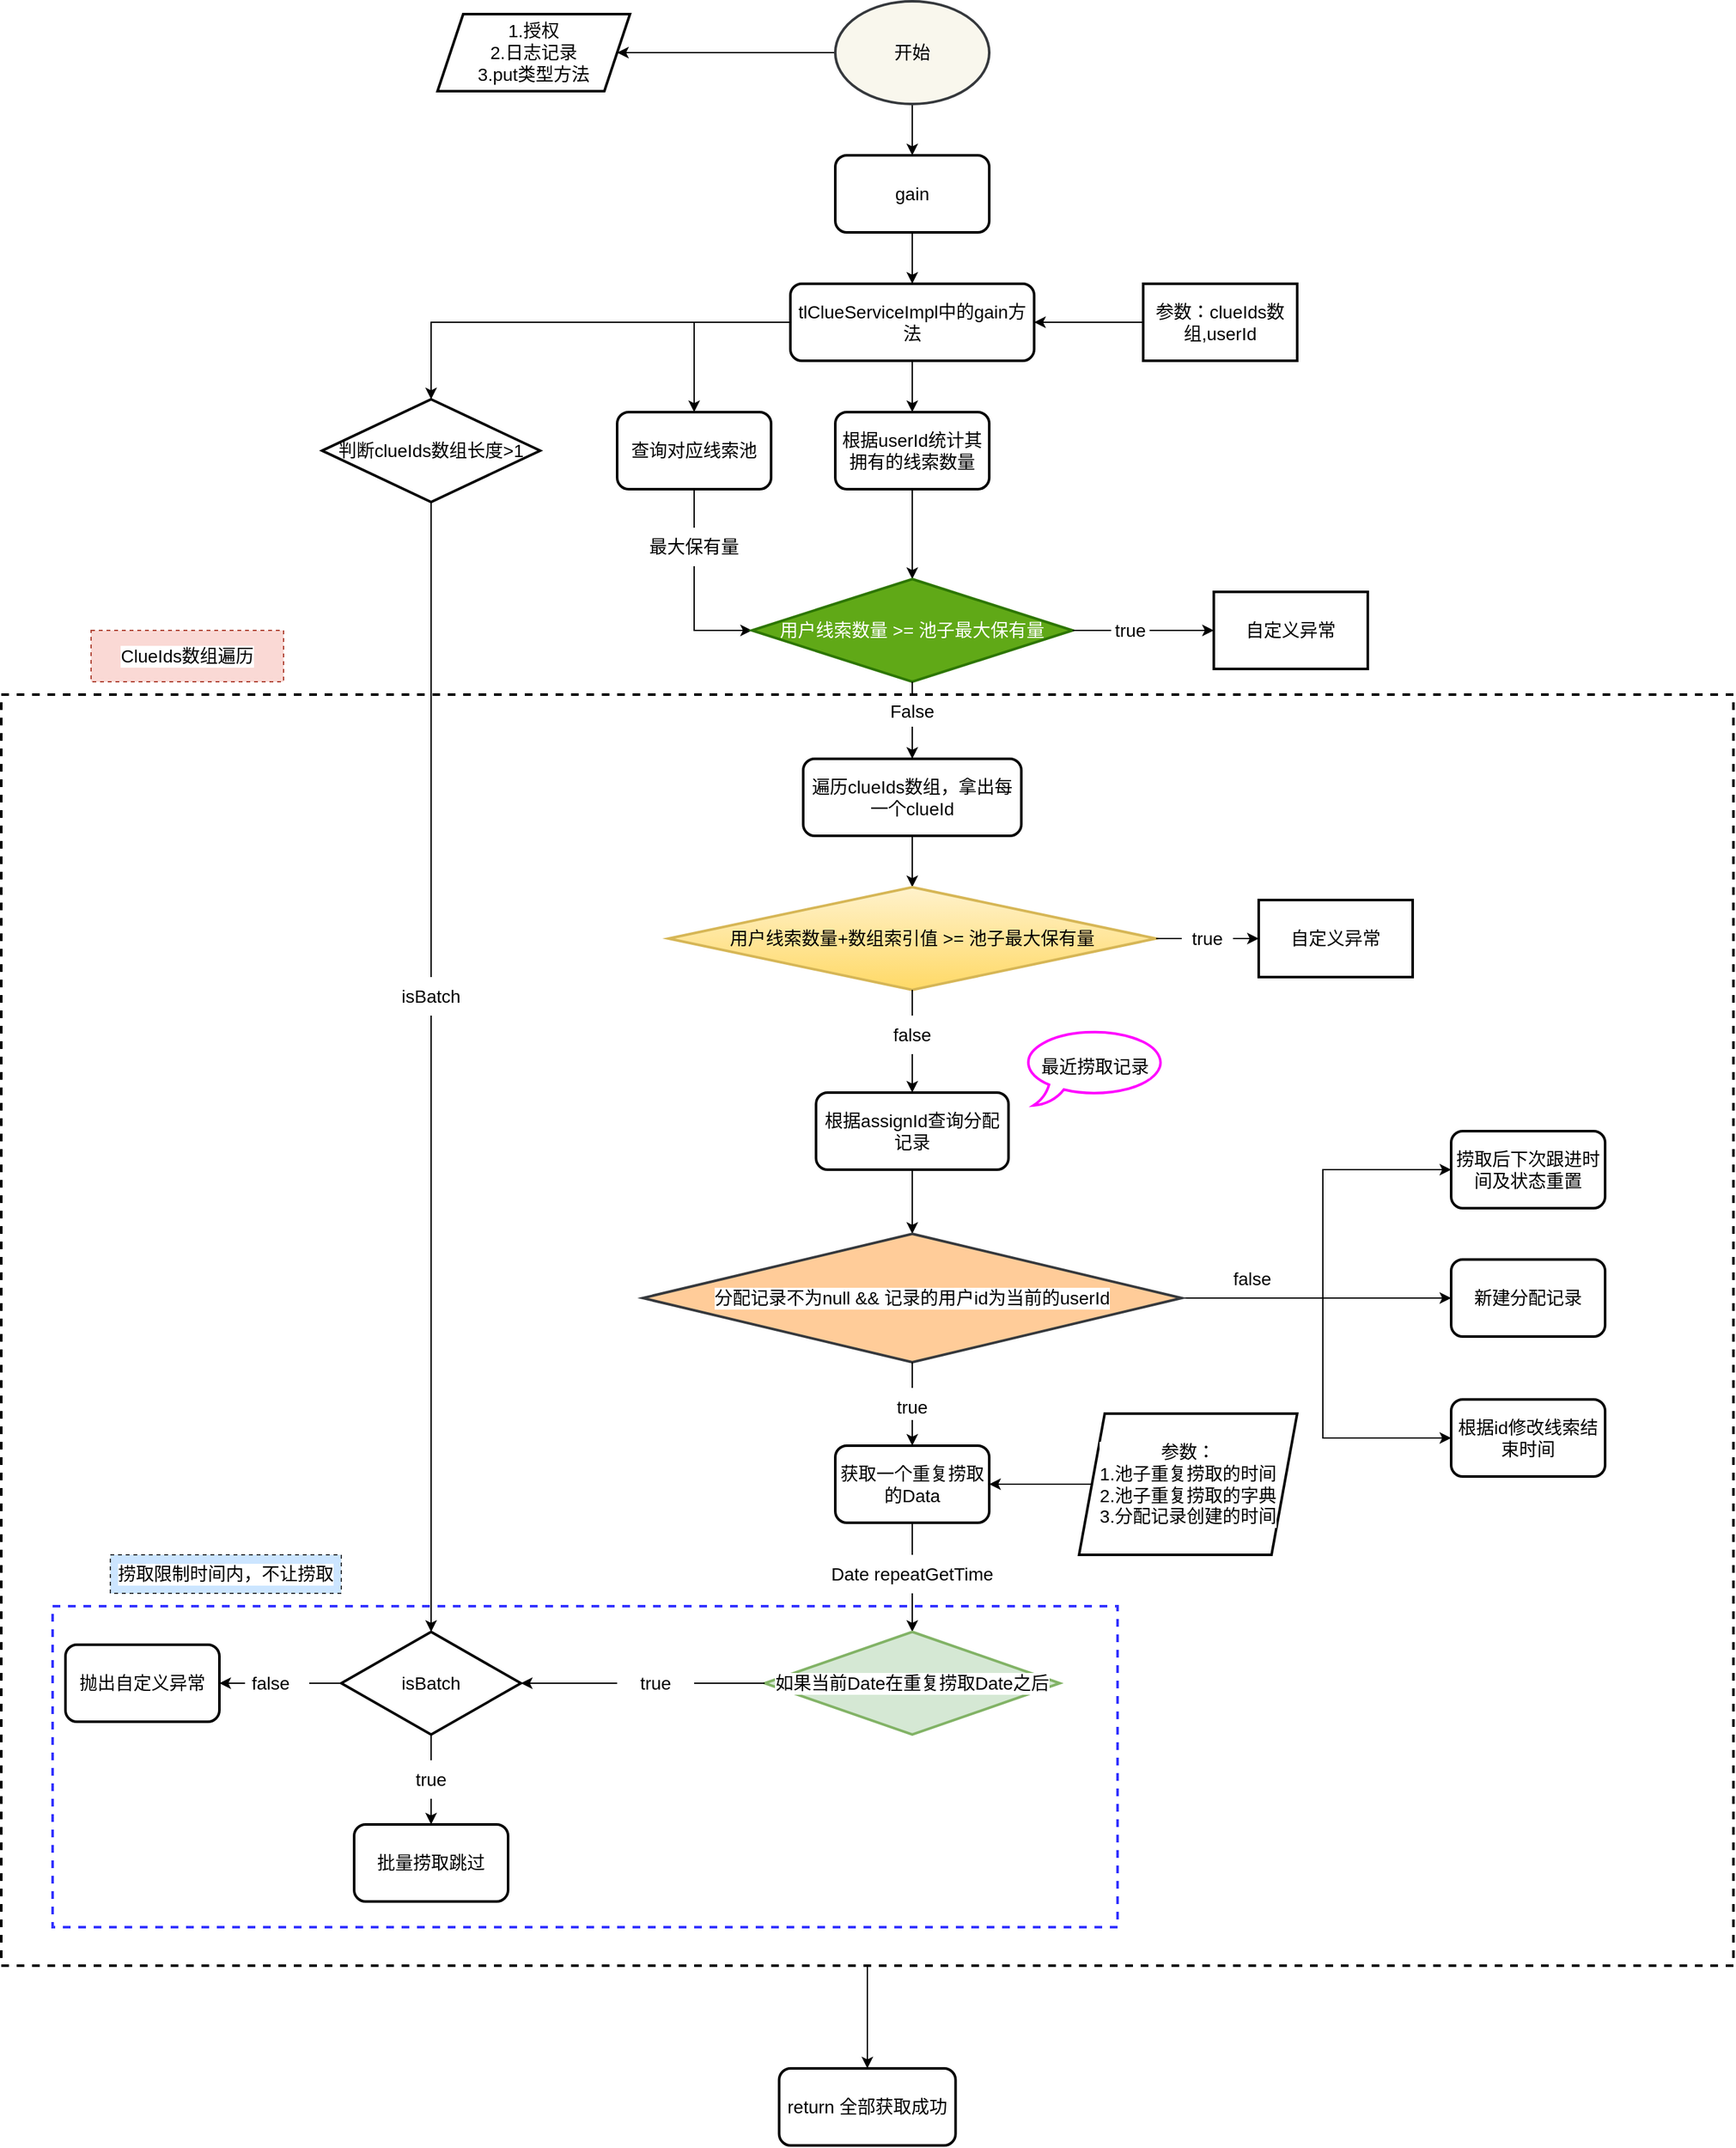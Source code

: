 <mxfile version="18.1.3" type="github">
  <diagram id="KjHWWoCJxuQJ72HRNBTu" name="第 1 页">
    <mxGraphModel dx="3422" dy="1538" grid="1" gridSize="10" guides="1" tooltips="1" connect="1" arrows="1" fold="1" page="1" pageScale="1" pageWidth="827" pageHeight="1169" math="0" shadow="0">
      <root>
        <mxCell id="0" />
        <mxCell id="1" parent="0" />
        <mxCell id="9tJJCU2KlGgRThkZYkHL-94" value="" style="rounded=0;whiteSpace=wrap;html=1;labelBackgroundColor=#FFFFFF;fontSize=14;strokeWidth=2;fillColor=none;dashed=1;strokeColor=#3333FF;" vertex="1" parent="1">
          <mxGeometry x="-270" y="1270" width="830" height="250" as="geometry" />
        </mxCell>
        <mxCell id="9tJJCU2KlGgRThkZYkHL-93" style="edgeStyle=orthogonalEdgeStyle;rounded=0;orthogonalLoop=1;jettySize=auto;html=1;entryX=0.5;entryY=0;entryDx=0;entryDy=0;fontSize=14;" edge="1" parent="1" source="9tJJCU2KlGgRThkZYkHL-88" target="9tJJCU2KlGgRThkZYkHL-92">
          <mxGeometry relative="1" as="geometry" />
        </mxCell>
        <mxCell id="9tJJCU2KlGgRThkZYkHL-88" value="" style="rounded=0;whiteSpace=wrap;html=1;labelBackgroundColor=#FFFFFF;fontSize=14;strokeWidth=2;fillColor=none;dashed=1;" vertex="1" parent="1">
          <mxGeometry x="-310" y="560" width="1350" height="990" as="geometry" />
        </mxCell>
        <mxCell id="9tJJCU2KlGgRThkZYkHL-3" style="edgeStyle=orthogonalEdgeStyle;rounded=0;orthogonalLoop=1;jettySize=auto;html=1;entryX=0.5;entryY=0;entryDx=0;entryDy=0;fontSize=14;" edge="1" parent="1" source="9tJJCU2KlGgRThkZYkHL-1" target="9tJJCU2KlGgRThkZYkHL-2">
          <mxGeometry relative="1" as="geometry" />
        </mxCell>
        <mxCell id="9tJJCU2KlGgRThkZYkHL-5" style="edgeStyle=orthogonalEdgeStyle;rounded=0;orthogonalLoop=1;jettySize=auto;html=1;entryX=1;entryY=0.5;entryDx=0;entryDy=0;fontSize=14;" edge="1" parent="1" source="9tJJCU2KlGgRThkZYkHL-1" target="9tJJCU2KlGgRThkZYkHL-4">
          <mxGeometry relative="1" as="geometry" />
        </mxCell>
        <mxCell id="9tJJCU2KlGgRThkZYkHL-1" value="&lt;font style=&quot;font-size: 14px;&quot;&gt;开始&lt;/font&gt;" style="ellipse;whiteSpace=wrap;html=1;strokeWidth=2;fillColor=#f9f7ed;strokeColor=#36393d;" vertex="1" parent="1">
          <mxGeometry x="340" y="20" width="120" height="80" as="geometry" />
        </mxCell>
        <mxCell id="9tJJCU2KlGgRThkZYkHL-7" style="edgeStyle=orthogonalEdgeStyle;rounded=0;orthogonalLoop=1;jettySize=auto;html=1;entryX=0.5;entryY=0;entryDx=0;entryDy=0;fontSize=14;" edge="1" parent="1" source="9tJJCU2KlGgRThkZYkHL-2" target="9tJJCU2KlGgRThkZYkHL-6">
          <mxGeometry relative="1" as="geometry" />
        </mxCell>
        <mxCell id="9tJJCU2KlGgRThkZYkHL-2" value="gain" style="rounded=1;whiteSpace=wrap;html=1;fontSize=14;strokeWidth=2;" vertex="1" parent="1">
          <mxGeometry x="340" y="140" width="120" height="60" as="geometry" />
        </mxCell>
        <mxCell id="9tJJCU2KlGgRThkZYkHL-4" value="1.授权&lt;br&gt;2.日志记录&lt;br&gt;3.put类型方法" style="shape=parallelogram;perimeter=parallelogramPerimeter;whiteSpace=wrap;html=1;fixedSize=1;fontSize=14;strokeWidth=2;" vertex="1" parent="1">
          <mxGeometry x="30" y="30" width="150" height="60" as="geometry" />
        </mxCell>
        <mxCell id="9tJJCU2KlGgRThkZYkHL-11" style="edgeStyle=orthogonalEdgeStyle;rounded=0;orthogonalLoop=1;jettySize=auto;html=1;entryX=0.5;entryY=0;entryDx=0;entryDy=0;fontSize=14;" edge="1" parent="1" source="9tJJCU2KlGgRThkZYkHL-6" target="9tJJCU2KlGgRThkZYkHL-10">
          <mxGeometry relative="1" as="geometry" />
        </mxCell>
        <mxCell id="9tJJCU2KlGgRThkZYkHL-13" style="edgeStyle=orthogonalEdgeStyle;rounded=0;orthogonalLoop=1;jettySize=auto;html=1;entryX=0.5;entryY=0;entryDx=0;entryDy=0;fontSize=14;" edge="1" parent="1" source="9tJJCU2KlGgRThkZYkHL-6" target="9tJJCU2KlGgRThkZYkHL-12">
          <mxGeometry relative="1" as="geometry" />
        </mxCell>
        <mxCell id="9tJJCU2KlGgRThkZYkHL-15" style="edgeStyle=orthogonalEdgeStyle;rounded=0;orthogonalLoop=1;jettySize=auto;html=1;entryX=0.5;entryY=0;entryDx=0;entryDy=0;fontSize=14;" edge="1" parent="1" source="9tJJCU2KlGgRThkZYkHL-6" target="9tJJCU2KlGgRThkZYkHL-14">
          <mxGeometry relative="1" as="geometry" />
        </mxCell>
        <mxCell id="9tJJCU2KlGgRThkZYkHL-6" value="tlClueServiceImpl中的gain方法" style="rounded=1;whiteSpace=wrap;html=1;fontSize=14;strokeWidth=2;" vertex="1" parent="1">
          <mxGeometry x="305" y="240" width="190" height="60" as="geometry" />
        </mxCell>
        <mxCell id="9tJJCU2KlGgRThkZYkHL-9" style="edgeStyle=orthogonalEdgeStyle;rounded=0;orthogonalLoop=1;jettySize=auto;html=1;entryX=1;entryY=0.5;entryDx=0;entryDy=0;fontSize=14;" edge="1" parent="1" source="9tJJCU2KlGgRThkZYkHL-8" target="9tJJCU2KlGgRThkZYkHL-6">
          <mxGeometry relative="1" as="geometry" />
        </mxCell>
        <mxCell id="9tJJCU2KlGgRThkZYkHL-8" value="参数：clueIds数组,userId" style="rounded=0;whiteSpace=wrap;html=1;fontSize=14;strokeWidth=2;" vertex="1" parent="1">
          <mxGeometry x="580" y="240" width="120" height="60" as="geometry" />
        </mxCell>
        <mxCell id="9tJJCU2KlGgRThkZYkHL-69" style="edgeStyle=orthogonalEdgeStyle;rounded=0;orthogonalLoop=1;jettySize=auto;html=1;entryX=0.5;entryY=0;entryDx=0;entryDy=0;fontSize=14;startArrow=none;" edge="1" parent="1" source="9tJJCU2KlGgRThkZYkHL-70" target="9tJJCU2KlGgRThkZYkHL-68">
          <mxGeometry relative="1" as="geometry">
            <Array as="points">
              <mxPoint x="25" y="1290" />
            </Array>
          </mxGeometry>
        </mxCell>
        <mxCell id="9tJJCU2KlGgRThkZYkHL-10" value="判断clueIds数组长度&amp;gt;1" style="rhombus;whiteSpace=wrap;html=1;fontSize=14;strokeWidth=2;" vertex="1" parent="1">
          <mxGeometry x="-60" y="330" width="170" height="80" as="geometry" />
        </mxCell>
        <mxCell id="9tJJCU2KlGgRThkZYkHL-18" style="edgeStyle=orthogonalEdgeStyle;rounded=0;orthogonalLoop=1;jettySize=auto;html=1;entryX=0;entryY=0.5;entryDx=0;entryDy=0;fontSize=14;startArrow=none;" edge="1" parent="1" source="9tJJCU2KlGgRThkZYkHL-19" target="9tJJCU2KlGgRThkZYkHL-16">
          <mxGeometry relative="1" as="geometry">
            <Array as="points">
              <mxPoint x="230" y="510" />
            </Array>
          </mxGeometry>
        </mxCell>
        <mxCell id="9tJJCU2KlGgRThkZYkHL-12" value="查询对应线索池" style="rounded=1;whiteSpace=wrap;html=1;fontSize=14;strokeWidth=2;" vertex="1" parent="1">
          <mxGeometry x="170" y="340" width="120" height="60" as="geometry" />
        </mxCell>
        <mxCell id="9tJJCU2KlGgRThkZYkHL-17" style="edgeStyle=orthogonalEdgeStyle;rounded=0;orthogonalLoop=1;jettySize=auto;html=1;entryX=0.5;entryY=0;entryDx=0;entryDy=0;fontSize=14;" edge="1" parent="1" source="9tJJCU2KlGgRThkZYkHL-14" target="9tJJCU2KlGgRThkZYkHL-16">
          <mxGeometry relative="1" as="geometry" />
        </mxCell>
        <mxCell id="9tJJCU2KlGgRThkZYkHL-14" value="根据userId统计其拥有的线索数量" style="rounded=1;whiteSpace=wrap;html=1;fontSize=14;strokeWidth=2;" vertex="1" parent="1">
          <mxGeometry x="340" y="340" width="120" height="60" as="geometry" />
        </mxCell>
        <mxCell id="9tJJCU2KlGgRThkZYkHL-22" style="edgeStyle=orthogonalEdgeStyle;rounded=0;orthogonalLoop=1;jettySize=auto;html=1;entryX=0;entryY=0.5;entryDx=0;entryDy=0;fontSize=14;startArrow=none;" edge="1" parent="1" source="9tJJCU2KlGgRThkZYkHL-23" target="9tJJCU2KlGgRThkZYkHL-21">
          <mxGeometry relative="1" as="geometry" />
        </mxCell>
        <mxCell id="9tJJCU2KlGgRThkZYkHL-26" style="edgeStyle=orthogonalEdgeStyle;rounded=0;orthogonalLoop=1;jettySize=auto;html=1;entryX=0.5;entryY=0;entryDx=0;entryDy=0;fontSize=14;startArrow=none;" edge="1" parent="1" source="9tJJCU2KlGgRThkZYkHL-27" target="9tJJCU2KlGgRThkZYkHL-25">
          <mxGeometry relative="1" as="geometry" />
        </mxCell>
        <mxCell id="9tJJCU2KlGgRThkZYkHL-16" value="用户线索数量 &amp;gt;= 池子最大保有量" style="rhombus;whiteSpace=wrap;html=1;fontSize=14;strokeWidth=2;fillColor=#60a917;fontColor=#ffffff;strokeColor=#2D7600;" vertex="1" parent="1">
          <mxGeometry x="275" y="470" width="250" height="80" as="geometry" />
        </mxCell>
        <mxCell id="9tJJCU2KlGgRThkZYkHL-19" value="最大保有量" style="text;html=1;strokeColor=none;fillColor=none;align=center;verticalAlign=middle;whiteSpace=wrap;rounded=0;fontSize=14;" vertex="1" parent="1">
          <mxGeometry x="190" y="430" width="80" height="30" as="geometry" />
        </mxCell>
        <mxCell id="9tJJCU2KlGgRThkZYkHL-20" value="" style="edgeStyle=orthogonalEdgeStyle;rounded=0;orthogonalLoop=1;jettySize=auto;html=1;entryX=0.5;entryY=0;entryDx=0;entryDy=0;fontSize=14;endArrow=none;" edge="1" parent="1" source="9tJJCU2KlGgRThkZYkHL-12" target="9tJJCU2KlGgRThkZYkHL-19">
          <mxGeometry relative="1" as="geometry">
            <mxPoint x="230" y="400" as="sourcePoint" />
            <mxPoint x="275" y="490" as="targetPoint" />
          </mxGeometry>
        </mxCell>
        <mxCell id="9tJJCU2KlGgRThkZYkHL-21" value="自定义异常" style="rounded=0;whiteSpace=wrap;html=1;fontSize=14;strokeWidth=2;" vertex="1" parent="1">
          <mxGeometry x="635" y="480" width="120" height="60" as="geometry" />
        </mxCell>
        <mxCell id="9tJJCU2KlGgRThkZYkHL-23" value="true" style="text;html=1;strokeColor=none;fillColor=none;align=center;verticalAlign=middle;whiteSpace=wrap;rounded=0;fontSize=14;" vertex="1" parent="1">
          <mxGeometry x="555" y="495" width="30" height="30" as="geometry" />
        </mxCell>
        <mxCell id="9tJJCU2KlGgRThkZYkHL-24" value="" style="edgeStyle=orthogonalEdgeStyle;rounded=0;orthogonalLoop=1;jettySize=auto;html=1;entryX=0;entryY=0.5;entryDx=0;entryDy=0;fontSize=14;endArrow=none;" edge="1" parent="1" source="9tJJCU2KlGgRThkZYkHL-16" target="9tJJCU2KlGgRThkZYkHL-23">
          <mxGeometry relative="1" as="geometry">
            <mxPoint x="520" y="510" as="sourcePoint" />
            <mxPoint x="635" y="510" as="targetPoint" />
          </mxGeometry>
        </mxCell>
        <mxCell id="9tJJCU2KlGgRThkZYkHL-30" style="edgeStyle=orthogonalEdgeStyle;rounded=0;orthogonalLoop=1;jettySize=auto;html=1;entryX=0.5;entryY=0;entryDx=0;entryDy=0;fontSize=14;" edge="1" parent="1" source="9tJJCU2KlGgRThkZYkHL-25" target="9tJJCU2KlGgRThkZYkHL-29">
          <mxGeometry relative="1" as="geometry" />
        </mxCell>
        <mxCell id="9tJJCU2KlGgRThkZYkHL-25" value="遍历clueIds数组，拿出每一个clueId" style="rounded=1;whiteSpace=wrap;html=1;fontSize=14;strokeWidth=2;" vertex="1" parent="1">
          <mxGeometry x="315" y="610" width="170" height="60" as="geometry" />
        </mxCell>
        <mxCell id="9tJJCU2KlGgRThkZYkHL-27" value="False" style="text;html=1;strokeColor=none;fillColor=none;align=center;verticalAlign=middle;whiteSpace=wrap;rounded=0;fontSize=14;" vertex="1" parent="1">
          <mxGeometry x="370" y="560" width="60" height="25" as="geometry" />
        </mxCell>
        <mxCell id="9tJJCU2KlGgRThkZYkHL-28" value="" style="edgeStyle=orthogonalEdgeStyle;rounded=0;orthogonalLoop=1;jettySize=auto;html=1;entryX=0.5;entryY=0;entryDx=0;entryDy=0;fontSize=14;endArrow=none;" edge="1" parent="1" source="9tJJCU2KlGgRThkZYkHL-16" target="9tJJCU2KlGgRThkZYkHL-27">
          <mxGeometry relative="1" as="geometry">
            <mxPoint x="400" y="550" as="sourcePoint" />
            <mxPoint x="400" y="600" as="targetPoint" />
            <Array as="points">
              <mxPoint x="400" y="560" />
              <mxPoint x="400" y="560" />
            </Array>
          </mxGeometry>
        </mxCell>
        <mxCell id="9tJJCU2KlGgRThkZYkHL-33" style="edgeStyle=orthogonalEdgeStyle;rounded=0;orthogonalLoop=1;jettySize=auto;html=1;entryX=0;entryY=0.5;entryDx=0;entryDy=0;fontSize=14;startArrow=none;" edge="1" parent="1" source="9tJJCU2KlGgRThkZYkHL-34" target="9tJJCU2KlGgRThkZYkHL-32">
          <mxGeometry relative="1" as="geometry" />
        </mxCell>
        <mxCell id="9tJJCU2KlGgRThkZYkHL-47" style="edgeStyle=orthogonalEdgeStyle;rounded=0;orthogonalLoop=1;jettySize=auto;html=1;entryX=0.5;entryY=0;entryDx=0;entryDy=0;fontSize=14;startArrow=none;" edge="1" parent="1" source="9tJJCU2KlGgRThkZYkHL-44" target="9tJJCU2KlGgRThkZYkHL-40">
          <mxGeometry relative="1" as="geometry" />
        </mxCell>
        <mxCell id="9tJJCU2KlGgRThkZYkHL-29" value="用户线索数量+数组索引值 &amp;gt;= 池子最大保有量" style="rhombus;whiteSpace=wrap;html=1;fontSize=14;strokeWidth=2;fillColor=#fff2cc;gradientColor=#ffd966;strokeColor=#d6b656;" vertex="1" parent="1">
          <mxGeometry x="210" y="710" width="380" height="80" as="geometry" />
        </mxCell>
        <mxCell id="9tJJCU2KlGgRThkZYkHL-32" value="自定义异常" style="rounded=0;whiteSpace=wrap;html=1;fontSize=14;strokeWidth=2;" vertex="1" parent="1">
          <mxGeometry x="670" y="720" width="120" height="60" as="geometry" />
        </mxCell>
        <mxCell id="9tJJCU2KlGgRThkZYkHL-34" value="true" style="text;html=1;strokeColor=none;fillColor=none;align=center;verticalAlign=middle;whiteSpace=wrap;rounded=0;fontSize=14;" vertex="1" parent="1">
          <mxGeometry x="610" y="735" width="40" height="30" as="geometry" />
        </mxCell>
        <mxCell id="9tJJCU2KlGgRThkZYkHL-39" value="" style="endArrow=none;html=1;rounded=0;fontSize=14;exitX=1;exitY=0.5;exitDx=0;exitDy=0;entryX=0;entryY=0.5;entryDx=0;entryDy=0;" edge="1" parent="1" source="9tJJCU2KlGgRThkZYkHL-29" target="9tJJCU2KlGgRThkZYkHL-34">
          <mxGeometry width="50" height="50" relative="1" as="geometry">
            <mxPoint x="590" y="770" as="sourcePoint" />
            <mxPoint x="640" y="720" as="targetPoint" />
          </mxGeometry>
        </mxCell>
        <mxCell id="9tJJCU2KlGgRThkZYkHL-51" style="edgeStyle=orthogonalEdgeStyle;rounded=0;orthogonalLoop=1;jettySize=auto;html=1;entryX=0.5;entryY=0;entryDx=0;entryDy=0;fontSize=14;" edge="1" parent="1" source="9tJJCU2KlGgRThkZYkHL-40" target="9tJJCU2KlGgRThkZYkHL-50">
          <mxGeometry relative="1" as="geometry" />
        </mxCell>
        <mxCell id="9tJJCU2KlGgRThkZYkHL-40" value="根据assignId查询分配记录" style="rounded=1;whiteSpace=wrap;html=1;fontSize=14;strokeWidth=2;" vertex="1" parent="1">
          <mxGeometry x="325" y="870" width="150" height="60" as="geometry" />
        </mxCell>
        <mxCell id="9tJJCU2KlGgRThkZYkHL-45" value="" style="edgeStyle=orthogonalEdgeStyle;rounded=0;orthogonalLoop=1;jettySize=auto;html=1;fontSize=14;endArrow=none;" edge="1" parent="1" source="9tJJCU2KlGgRThkZYkHL-29">
          <mxGeometry relative="1" as="geometry">
            <mxPoint x="400" y="790" as="sourcePoint" />
            <mxPoint x="400" y="790" as="targetPoint" />
            <Array as="points">
              <mxPoint x="400" y="790" />
              <mxPoint x="400" y="790" />
            </Array>
          </mxGeometry>
        </mxCell>
        <mxCell id="9tJJCU2KlGgRThkZYkHL-44" value="false" style="text;html=1;strokeColor=none;fillColor=none;align=center;verticalAlign=middle;whiteSpace=wrap;rounded=0;fontSize=14;" vertex="1" parent="1">
          <mxGeometry x="370" y="810" width="60" height="30" as="geometry" />
        </mxCell>
        <mxCell id="9tJJCU2KlGgRThkZYkHL-48" value="" style="edgeStyle=orthogonalEdgeStyle;rounded=0;orthogonalLoop=1;jettySize=auto;html=1;entryX=0.5;entryY=0;entryDx=0;entryDy=0;fontSize=14;endArrow=none;" edge="1" parent="1" source="9tJJCU2KlGgRThkZYkHL-29" target="9tJJCU2KlGgRThkZYkHL-44">
          <mxGeometry relative="1" as="geometry">
            <mxPoint x="400" y="790" as="sourcePoint" />
            <mxPoint x="400" y="870" as="targetPoint" />
          </mxGeometry>
        </mxCell>
        <mxCell id="9tJJCU2KlGgRThkZYkHL-57" style="edgeStyle=orthogonalEdgeStyle;rounded=0;orthogonalLoop=1;jettySize=auto;html=1;entryX=0.5;entryY=0;entryDx=0;entryDy=0;fontSize=14;startArrow=none;" edge="1" parent="1" source="9tJJCU2KlGgRThkZYkHL-58" target="9tJJCU2KlGgRThkZYkHL-52">
          <mxGeometry relative="1" as="geometry" />
        </mxCell>
        <mxCell id="9tJJCU2KlGgRThkZYkHL-83" style="edgeStyle=orthogonalEdgeStyle;rounded=0;orthogonalLoop=1;jettySize=auto;html=1;entryX=0;entryY=0.5;entryDx=0;entryDy=0;fontSize=14;" edge="1" parent="1" source="9tJJCU2KlGgRThkZYkHL-50" target="9tJJCU2KlGgRThkZYkHL-82">
          <mxGeometry relative="1" as="geometry">
            <Array as="points">
              <mxPoint x="720" y="1030" />
              <mxPoint x="720" y="930" />
            </Array>
          </mxGeometry>
        </mxCell>
        <mxCell id="9tJJCU2KlGgRThkZYkHL-85" style="edgeStyle=orthogonalEdgeStyle;rounded=0;orthogonalLoop=1;jettySize=auto;html=1;entryX=0;entryY=0.5;entryDx=0;entryDy=0;fontSize=14;" edge="1" parent="1" source="9tJJCU2KlGgRThkZYkHL-50" target="9tJJCU2KlGgRThkZYkHL-84">
          <mxGeometry relative="1" as="geometry" />
        </mxCell>
        <mxCell id="9tJJCU2KlGgRThkZYkHL-87" style="edgeStyle=orthogonalEdgeStyle;rounded=0;orthogonalLoop=1;jettySize=auto;html=1;entryX=0;entryY=0.5;entryDx=0;entryDy=0;fontSize=14;" edge="1" parent="1" source="9tJJCU2KlGgRThkZYkHL-50" target="9tJJCU2KlGgRThkZYkHL-86">
          <mxGeometry relative="1" as="geometry">
            <Array as="points">
              <mxPoint x="720" y="1030" />
              <mxPoint x="720" y="1139" />
            </Array>
          </mxGeometry>
        </mxCell>
        <mxCell id="9tJJCU2KlGgRThkZYkHL-50" value="分配记录不为null &amp;amp;&amp;amp; 记录的用户id为当前的userId" style="rhombus;whiteSpace=wrap;html=1;labelBackgroundColor=#FFFFFF;fontSize=14;strokeWidth=2;fillColor=#ffcc99;strokeColor=#36393d;" vertex="1" parent="1">
          <mxGeometry x="190" y="980" width="420" height="100" as="geometry" />
        </mxCell>
        <mxCell id="9tJJCU2KlGgRThkZYkHL-61" style="edgeStyle=orthogonalEdgeStyle;rounded=0;orthogonalLoop=1;jettySize=auto;html=1;entryX=0.5;entryY=0;entryDx=0;entryDy=0;fontSize=14;startArrow=none;" edge="1" parent="1" source="9tJJCU2KlGgRThkZYkHL-62" target="9tJJCU2KlGgRThkZYkHL-60">
          <mxGeometry relative="1" as="geometry" />
        </mxCell>
        <mxCell id="9tJJCU2KlGgRThkZYkHL-52" value="获取一个重复捞取的Data" style="rounded=1;whiteSpace=wrap;html=1;labelBackgroundColor=#FFFFFF;fontSize=14;strokeWidth=2;" vertex="1" parent="1">
          <mxGeometry x="340" y="1145" width="120" height="60" as="geometry" />
        </mxCell>
        <mxCell id="9tJJCU2KlGgRThkZYkHL-56" style="edgeStyle=orthogonalEdgeStyle;rounded=0;orthogonalLoop=1;jettySize=auto;html=1;entryX=1;entryY=0.5;entryDx=0;entryDy=0;fontSize=14;" edge="1" parent="1" source="9tJJCU2KlGgRThkZYkHL-55" target="9tJJCU2KlGgRThkZYkHL-52">
          <mxGeometry relative="1" as="geometry" />
        </mxCell>
        <mxCell id="9tJJCU2KlGgRThkZYkHL-55" value="参数：&lt;br&gt;1.池子重复捞取的时间&lt;br&gt;2.池子重复捞取的字典&lt;br&gt;3.分配记录创建的时间" style="shape=parallelogram;perimeter=parallelogramPerimeter;whiteSpace=wrap;html=1;fixedSize=1;labelBackgroundColor=#FFFFFF;fontSize=14;strokeWidth=2;align=center;" vertex="1" parent="1">
          <mxGeometry x="530" y="1120" width="170" height="110" as="geometry" />
        </mxCell>
        <mxCell id="9tJJCU2KlGgRThkZYkHL-58" value="true" style="text;html=1;strokeColor=none;fillColor=none;align=center;verticalAlign=middle;whiteSpace=wrap;rounded=0;labelBackgroundColor=#FFFFFF;fontSize=14;" vertex="1" parent="1">
          <mxGeometry x="370" y="1100" width="60" height="30" as="geometry" />
        </mxCell>
        <mxCell id="9tJJCU2KlGgRThkZYkHL-59" value="" style="edgeStyle=orthogonalEdgeStyle;rounded=0;orthogonalLoop=1;jettySize=auto;html=1;entryX=0.5;entryY=0;entryDx=0;entryDy=0;fontSize=14;endArrow=none;" edge="1" parent="1" source="9tJJCU2KlGgRThkZYkHL-50" target="9tJJCU2KlGgRThkZYkHL-58">
          <mxGeometry relative="1" as="geometry">
            <mxPoint x="400" y="1080" as="sourcePoint" />
            <mxPoint x="400" y="1130" as="targetPoint" />
          </mxGeometry>
        </mxCell>
        <mxCell id="9tJJCU2KlGgRThkZYkHL-65" style="edgeStyle=orthogonalEdgeStyle;rounded=0;orthogonalLoop=1;jettySize=auto;html=1;entryX=1;entryY=0.5;entryDx=0;entryDy=0;fontSize=14;startArrow=none;" edge="1" parent="1" source="9tJJCU2KlGgRThkZYkHL-66" target="9tJJCU2KlGgRThkZYkHL-68">
          <mxGeometry relative="1" as="geometry">
            <mxPoint x="130" y="1330" as="targetPoint" />
          </mxGeometry>
        </mxCell>
        <mxCell id="9tJJCU2KlGgRThkZYkHL-60" value="如果当前Date在重复捞取Date之后" style="rhombus;whiteSpace=wrap;html=1;labelBackgroundColor=#FFFFFF;fontSize=14;strokeWidth=2;fillColor=#d5e8d4;strokeColor=#82b366;" vertex="1" parent="1">
          <mxGeometry x="285" y="1290" width="230" height="80" as="geometry" />
        </mxCell>
        <mxCell id="9tJJCU2KlGgRThkZYkHL-62" value="Date repeatGetTime" style="text;html=1;strokeColor=none;fillColor=none;align=center;verticalAlign=middle;whiteSpace=wrap;rounded=0;labelBackgroundColor=#FFFFFF;fontSize=14;" vertex="1" parent="1">
          <mxGeometry x="330" y="1230" width="140" height="30" as="geometry" />
        </mxCell>
        <mxCell id="9tJJCU2KlGgRThkZYkHL-63" value="" style="edgeStyle=orthogonalEdgeStyle;rounded=0;orthogonalLoop=1;jettySize=auto;html=1;entryX=0.5;entryY=0;entryDx=0;entryDy=0;fontSize=14;endArrow=none;" edge="1" parent="1" source="9tJJCU2KlGgRThkZYkHL-52" target="9tJJCU2KlGgRThkZYkHL-62">
          <mxGeometry relative="1" as="geometry">
            <mxPoint x="400" y="1205" as="sourcePoint" />
            <mxPoint x="400" y="1260" as="targetPoint" />
          </mxGeometry>
        </mxCell>
        <mxCell id="9tJJCU2KlGgRThkZYkHL-66" value="true" style="text;html=1;strokeColor=none;fillColor=none;align=center;verticalAlign=middle;whiteSpace=wrap;rounded=0;labelBackgroundColor=#FFFFFF;fontSize=14;" vertex="1" parent="1">
          <mxGeometry x="170" y="1315" width="60" height="30" as="geometry" />
        </mxCell>
        <mxCell id="9tJJCU2KlGgRThkZYkHL-67" value="" style="edgeStyle=orthogonalEdgeStyle;rounded=0;orthogonalLoop=1;jettySize=auto;html=1;entryX=1;entryY=0.5;entryDx=0;entryDy=0;fontSize=14;endArrow=none;" edge="1" parent="1" source="9tJJCU2KlGgRThkZYkHL-60" target="9tJJCU2KlGgRThkZYkHL-66">
          <mxGeometry relative="1" as="geometry">
            <mxPoint x="285" y="1330" as="sourcePoint" />
            <mxPoint x="130" y="1330" as="targetPoint" />
          </mxGeometry>
        </mxCell>
        <mxCell id="9tJJCU2KlGgRThkZYkHL-73" style="edgeStyle=orthogonalEdgeStyle;rounded=0;orthogonalLoop=1;jettySize=auto;html=1;entryX=0.5;entryY=0;entryDx=0;entryDy=0;fontSize=14;startArrow=none;" edge="1" parent="1" source="9tJJCU2KlGgRThkZYkHL-76" target="9tJJCU2KlGgRThkZYkHL-72">
          <mxGeometry relative="1" as="geometry" />
        </mxCell>
        <mxCell id="9tJJCU2KlGgRThkZYkHL-75" style="edgeStyle=orthogonalEdgeStyle;rounded=0;orthogonalLoop=1;jettySize=auto;html=1;entryX=1;entryY=0.5;entryDx=0;entryDy=0;fontSize=14;startArrow=none;" edge="1" parent="1" source="9tJJCU2KlGgRThkZYkHL-80" target="9tJJCU2KlGgRThkZYkHL-74">
          <mxGeometry relative="1" as="geometry" />
        </mxCell>
        <mxCell id="9tJJCU2KlGgRThkZYkHL-68" value="isBatch" style="rhombus;whiteSpace=wrap;html=1;labelBackgroundColor=#FFFFFF;fontSize=14;strokeWidth=2;" vertex="1" parent="1">
          <mxGeometry x="-45" y="1290" width="140" height="80" as="geometry" />
        </mxCell>
        <mxCell id="9tJJCU2KlGgRThkZYkHL-70" value="isBatch" style="text;html=1;strokeColor=none;fillColor=none;align=center;verticalAlign=middle;whiteSpace=wrap;rounded=0;labelBackgroundColor=#FFFFFF;fontSize=14;" vertex="1" parent="1">
          <mxGeometry x="-5" y="780" width="60" height="30" as="geometry" />
        </mxCell>
        <mxCell id="9tJJCU2KlGgRThkZYkHL-71" value="" style="edgeStyle=orthogonalEdgeStyle;rounded=0;orthogonalLoop=1;jettySize=auto;html=1;fontSize=14;endArrow=none;entryX=0.5;entryY=0;entryDx=0;entryDy=0;" edge="1" parent="1" source="9tJJCU2KlGgRThkZYkHL-10" target="9tJJCU2KlGgRThkZYkHL-70">
          <mxGeometry relative="1" as="geometry">
            <mxPoint x="25" y="410" as="sourcePoint" />
            <mxPoint x="20" y="770" as="targetPoint" />
            <Array as="points" />
          </mxGeometry>
        </mxCell>
        <mxCell id="9tJJCU2KlGgRThkZYkHL-72" value="批量捞取跳过" style="rounded=1;whiteSpace=wrap;html=1;labelBackgroundColor=#FFFFFF;fontSize=14;strokeWidth=2;" vertex="1" parent="1">
          <mxGeometry x="-35" y="1440" width="120" height="60" as="geometry" />
        </mxCell>
        <mxCell id="9tJJCU2KlGgRThkZYkHL-74" value="抛出自定义异常" style="rounded=1;whiteSpace=wrap;html=1;labelBackgroundColor=#FFFFFF;fontSize=14;strokeWidth=2;" vertex="1" parent="1">
          <mxGeometry x="-260" y="1300" width="120" height="60" as="geometry" />
        </mxCell>
        <mxCell id="9tJJCU2KlGgRThkZYkHL-76" value="true" style="text;html=1;strokeColor=none;fillColor=none;align=center;verticalAlign=middle;whiteSpace=wrap;rounded=0;labelBackgroundColor=#FFFFFF;fontSize=14;" vertex="1" parent="1">
          <mxGeometry x="-5" y="1390" width="60" height="30" as="geometry" />
        </mxCell>
        <mxCell id="9tJJCU2KlGgRThkZYkHL-77" value="" style="edgeStyle=orthogonalEdgeStyle;rounded=0;orthogonalLoop=1;jettySize=auto;html=1;entryX=0.5;entryY=0;entryDx=0;entryDy=0;fontSize=14;endArrow=none;" edge="1" parent="1" source="9tJJCU2KlGgRThkZYkHL-68" target="9tJJCU2KlGgRThkZYkHL-76">
          <mxGeometry relative="1" as="geometry">
            <mxPoint x="25" y="1370" as="sourcePoint" />
            <mxPoint x="25" y="1430" as="targetPoint" />
          </mxGeometry>
        </mxCell>
        <mxCell id="9tJJCU2KlGgRThkZYkHL-80" value="false" style="text;html=1;strokeColor=none;fillColor=none;align=center;verticalAlign=middle;whiteSpace=wrap;rounded=0;labelBackgroundColor=#FFFFFF;fontSize=14;" vertex="1" parent="1">
          <mxGeometry x="-130" y="1315" width="60" height="30" as="geometry" />
        </mxCell>
        <mxCell id="9tJJCU2KlGgRThkZYkHL-81" value="" style="edgeStyle=orthogonalEdgeStyle;rounded=0;orthogonalLoop=1;jettySize=auto;html=1;entryX=1;entryY=0.5;entryDx=0;entryDy=0;fontSize=14;endArrow=none;" edge="1" parent="1" source="9tJJCU2KlGgRThkZYkHL-68" target="9tJJCU2KlGgRThkZYkHL-80">
          <mxGeometry relative="1" as="geometry">
            <mxPoint x="-45" y="1330" as="sourcePoint" />
            <mxPoint x="-140" y="1330" as="targetPoint" />
          </mxGeometry>
        </mxCell>
        <mxCell id="9tJJCU2KlGgRThkZYkHL-82" value="捞取后下次跟进时间及状态重置" style="rounded=1;whiteSpace=wrap;html=1;labelBackgroundColor=#FFFFFF;fontSize=14;strokeWidth=2;" vertex="1" parent="1">
          <mxGeometry x="820" y="900" width="120" height="60" as="geometry" />
        </mxCell>
        <mxCell id="9tJJCU2KlGgRThkZYkHL-84" value="新建分配记录" style="rounded=1;whiteSpace=wrap;html=1;labelBackgroundColor=#FFFFFF;fontSize=14;strokeWidth=2;" vertex="1" parent="1">
          <mxGeometry x="820" y="1000" width="120" height="60" as="geometry" />
        </mxCell>
        <mxCell id="9tJJCU2KlGgRThkZYkHL-86" value="根据id修改线索结束时间" style="rounded=1;whiteSpace=wrap;html=1;labelBackgroundColor=#FFFFFF;fontSize=14;strokeWidth=2;" vertex="1" parent="1">
          <mxGeometry x="820" y="1109" width="120" height="60" as="geometry" />
        </mxCell>
        <mxCell id="9tJJCU2KlGgRThkZYkHL-89" value="ClueIds数组遍历" style="text;html=1;align=center;verticalAlign=middle;whiteSpace=wrap;rounded=0;dashed=1;labelBackgroundColor=#FFFFFF;fontSize=14;fillColor=#fad9d5;strokeColor=#ae4132;" vertex="1" parent="1">
          <mxGeometry x="-240" y="510" width="150" height="40" as="geometry" />
        </mxCell>
        <mxCell id="9tJJCU2KlGgRThkZYkHL-91" value="false" style="text;html=1;strokeColor=none;fillColor=none;align=center;verticalAlign=middle;whiteSpace=wrap;rounded=0;dashed=1;labelBackgroundColor=#FFFFFF;fontSize=14;" vertex="1" parent="1">
          <mxGeometry x="635" y="1000" width="60" height="30" as="geometry" />
        </mxCell>
        <mxCell id="9tJJCU2KlGgRThkZYkHL-92" value="return 全部获取成功" style="rounded=1;whiteSpace=wrap;html=1;labelBackgroundColor=#FFFFFF;fontSize=14;strokeWidth=2;fillColor=default;" vertex="1" parent="1">
          <mxGeometry x="296.25" y="1630" width="137.5" height="60" as="geometry" />
        </mxCell>
        <mxCell id="9tJJCU2KlGgRThkZYkHL-96" value="捞取限制时间内，不让捞取" style="text;html=1;strokeColor=#36393d;fillColor=#cce5ff;align=center;verticalAlign=middle;whiteSpace=wrap;rounded=0;dashed=1;labelBackgroundColor=#FFFFFF;fontSize=14;" vertex="1" parent="1">
          <mxGeometry x="-225" y="1230" width="180" height="30" as="geometry" />
        </mxCell>
        <mxCell id="9tJJCU2KlGgRThkZYkHL-98" value="最近捞取记录" style="whiteSpace=wrap;html=1;shape=mxgraph.basic.oval_callout;labelBackgroundColor=#FFFFFF;fontSize=14;strokeColor=#FF00FF;strokeWidth=2;fillColor=default;" vertex="1" parent="1">
          <mxGeometry x="485" y="820" width="115" height="60" as="geometry" />
        </mxCell>
      </root>
    </mxGraphModel>
  </diagram>
</mxfile>
